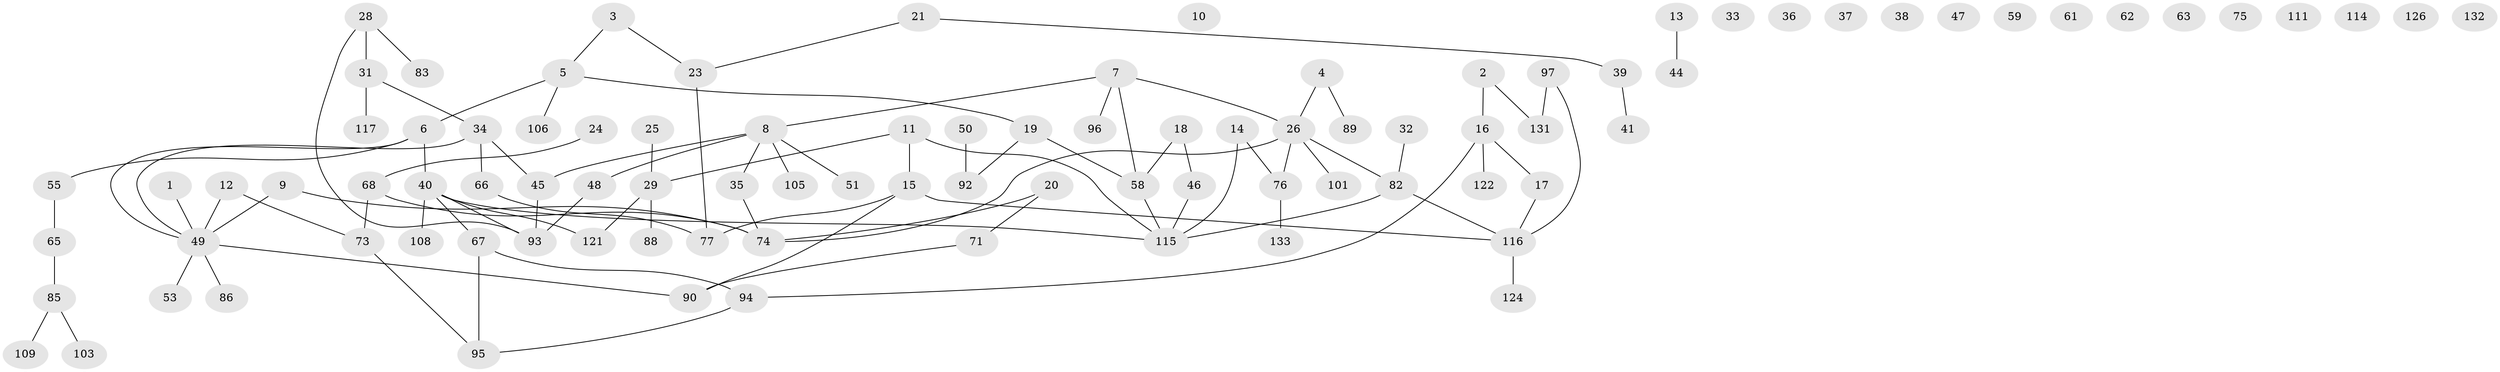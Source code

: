 // Generated by graph-tools (version 1.1) at 2025/23/03/03/25 07:23:27]
// undirected, 94 vertices, 98 edges
graph export_dot {
graph [start="1"]
  node [color=gray90,style=filled];
  1;
  2 [super="+80"];
  3;
  4 [super="+100"];
  5 [super="+52"];
  6 [super="+43"];
  7 [super="+72"];
  8 [super="+27"];
  9;
  10 [super="+113"];
  11 [super="+91"];
  12;
  13;
  14;
  15 [super="+64"];
  16 [super="+107"];
  17 [super="+22"];
  18 [super="+56"];
  19 [super="+30"];
  20 [super="+70"];
  21;
  23 [super="+60"];
  24 [super="+134"];
  25;
  26 [super="+98"];
  28 [super="+104"];
  29 [super="+57"];
  31 [super="+42"];
  32;
  33;
  34;
  35;
  36;
  37;
  38;
  39 [super="+79"];
  40 [super="+81"];
  41;
  44;
  45 [super="+130"];
  46;
  47;
  48 [super="+54"];
  49 [super="+119"];
  50;
  51;
  53;
  55;
  58 [super="+69"];
  59;
  61;
  62;
  63;
  65 [super="+78"];
  66 [super="+84"];
  67 [super="+118"];
  68;
  71 [super="+87"];
  73 [super="+110"];
  74 [super="+112"];
  75;
  76;
  77;
  82 [super="+120"];
  83;
  85 [super="+99"];
  86;
  88;
  89;
  90;
  92;
  93 [super="+102"];
  94;
  95 [super="+123"];
  96;
  97 [super="+125"];
  101 [super="+127"];
  103 [super="+129"];
  105;
  106;
  108;
  109;
  111;
  114;
  115 [super="+128"];
  116;
  117;
  121;
  122;
  124;
  126;
  131;
  132;
  133;
  1 -- 49;
  2 -- 131;
  2 -- 16;
  3 -- 5;
  3 -- 23;
  4 -- 89;
  4 -- 26;
  5 -- 6;
  5 -- 106;
  5 -- 19;
  6 -- 49;
  6 -- 55;
  6 -- 40;
  7 -- 96;
  7 -- 58;
  7 -- 26;
  7 -- 8;
  8 -- 35;
  8 -- 45;
  8 -- 48;
  8 -- 105;
  8 -- 51;
  9 -- 49;
  9 -- 74;
  11 -- 15;
  11 -- 115;
  11 -- 29;
  12 -- 49;
  12 -- 73;
  13 -- 44;
  14 -- 76;
  14 -- 115;
  15 -- 77;
  15 -- 116;
  15 -- 90;
  16 -- 17;
  16 -- 122;
  16 -- 94;
  17 -- 116;
  18 -- 46;
  18 -- 58;
  19 -- 58 [weight=2];
  19 -- 92;
  20 -- 71;
  20 -- 74;
  21 -- 39;
  21 -- 23;
  23 -- 77;
  24 -- 68;
  25 -- 29;
  26 -- 76;
  26 -- 82;
  26 -- 101;
  26 -- 74;
  28 -- 83;
  28 -- 93;
  28 -- 31;
  29 -- 88;
  29 -- 121;
  31 -- 34;
  31 -- 117;
  32 -- 82;
  34 -- 66;
  34 -- 49;
  34 -- 45;
  35 -- 74;
  39 -- 41;
  40 -- 93;
  40 -- 115;
  40 -- 121;
  40 -- 108;
  40 -- 67;
  45 -- 93;
  46 -- 115;
  48 -- 93;
  49 -- 53;
  49 -- 86;
  49 -- 90;
  50 -- 92;
  55 -- 65;
  58 -- 115;
  65 -- 85;
  66 -- 77;
  67 -- 94;
  67 -- 95;
  68 -- 73;
  68 -- 74;
  71 -- 90;
  73 -- 95;
  76 -- 133;
  82 -- 115;
  82 -- 116;
  85 -- 103;
  85 -- 109;
  94 -- 95;
  97 -- 131;
  97 -- 116;
  116 -- 124;
}
